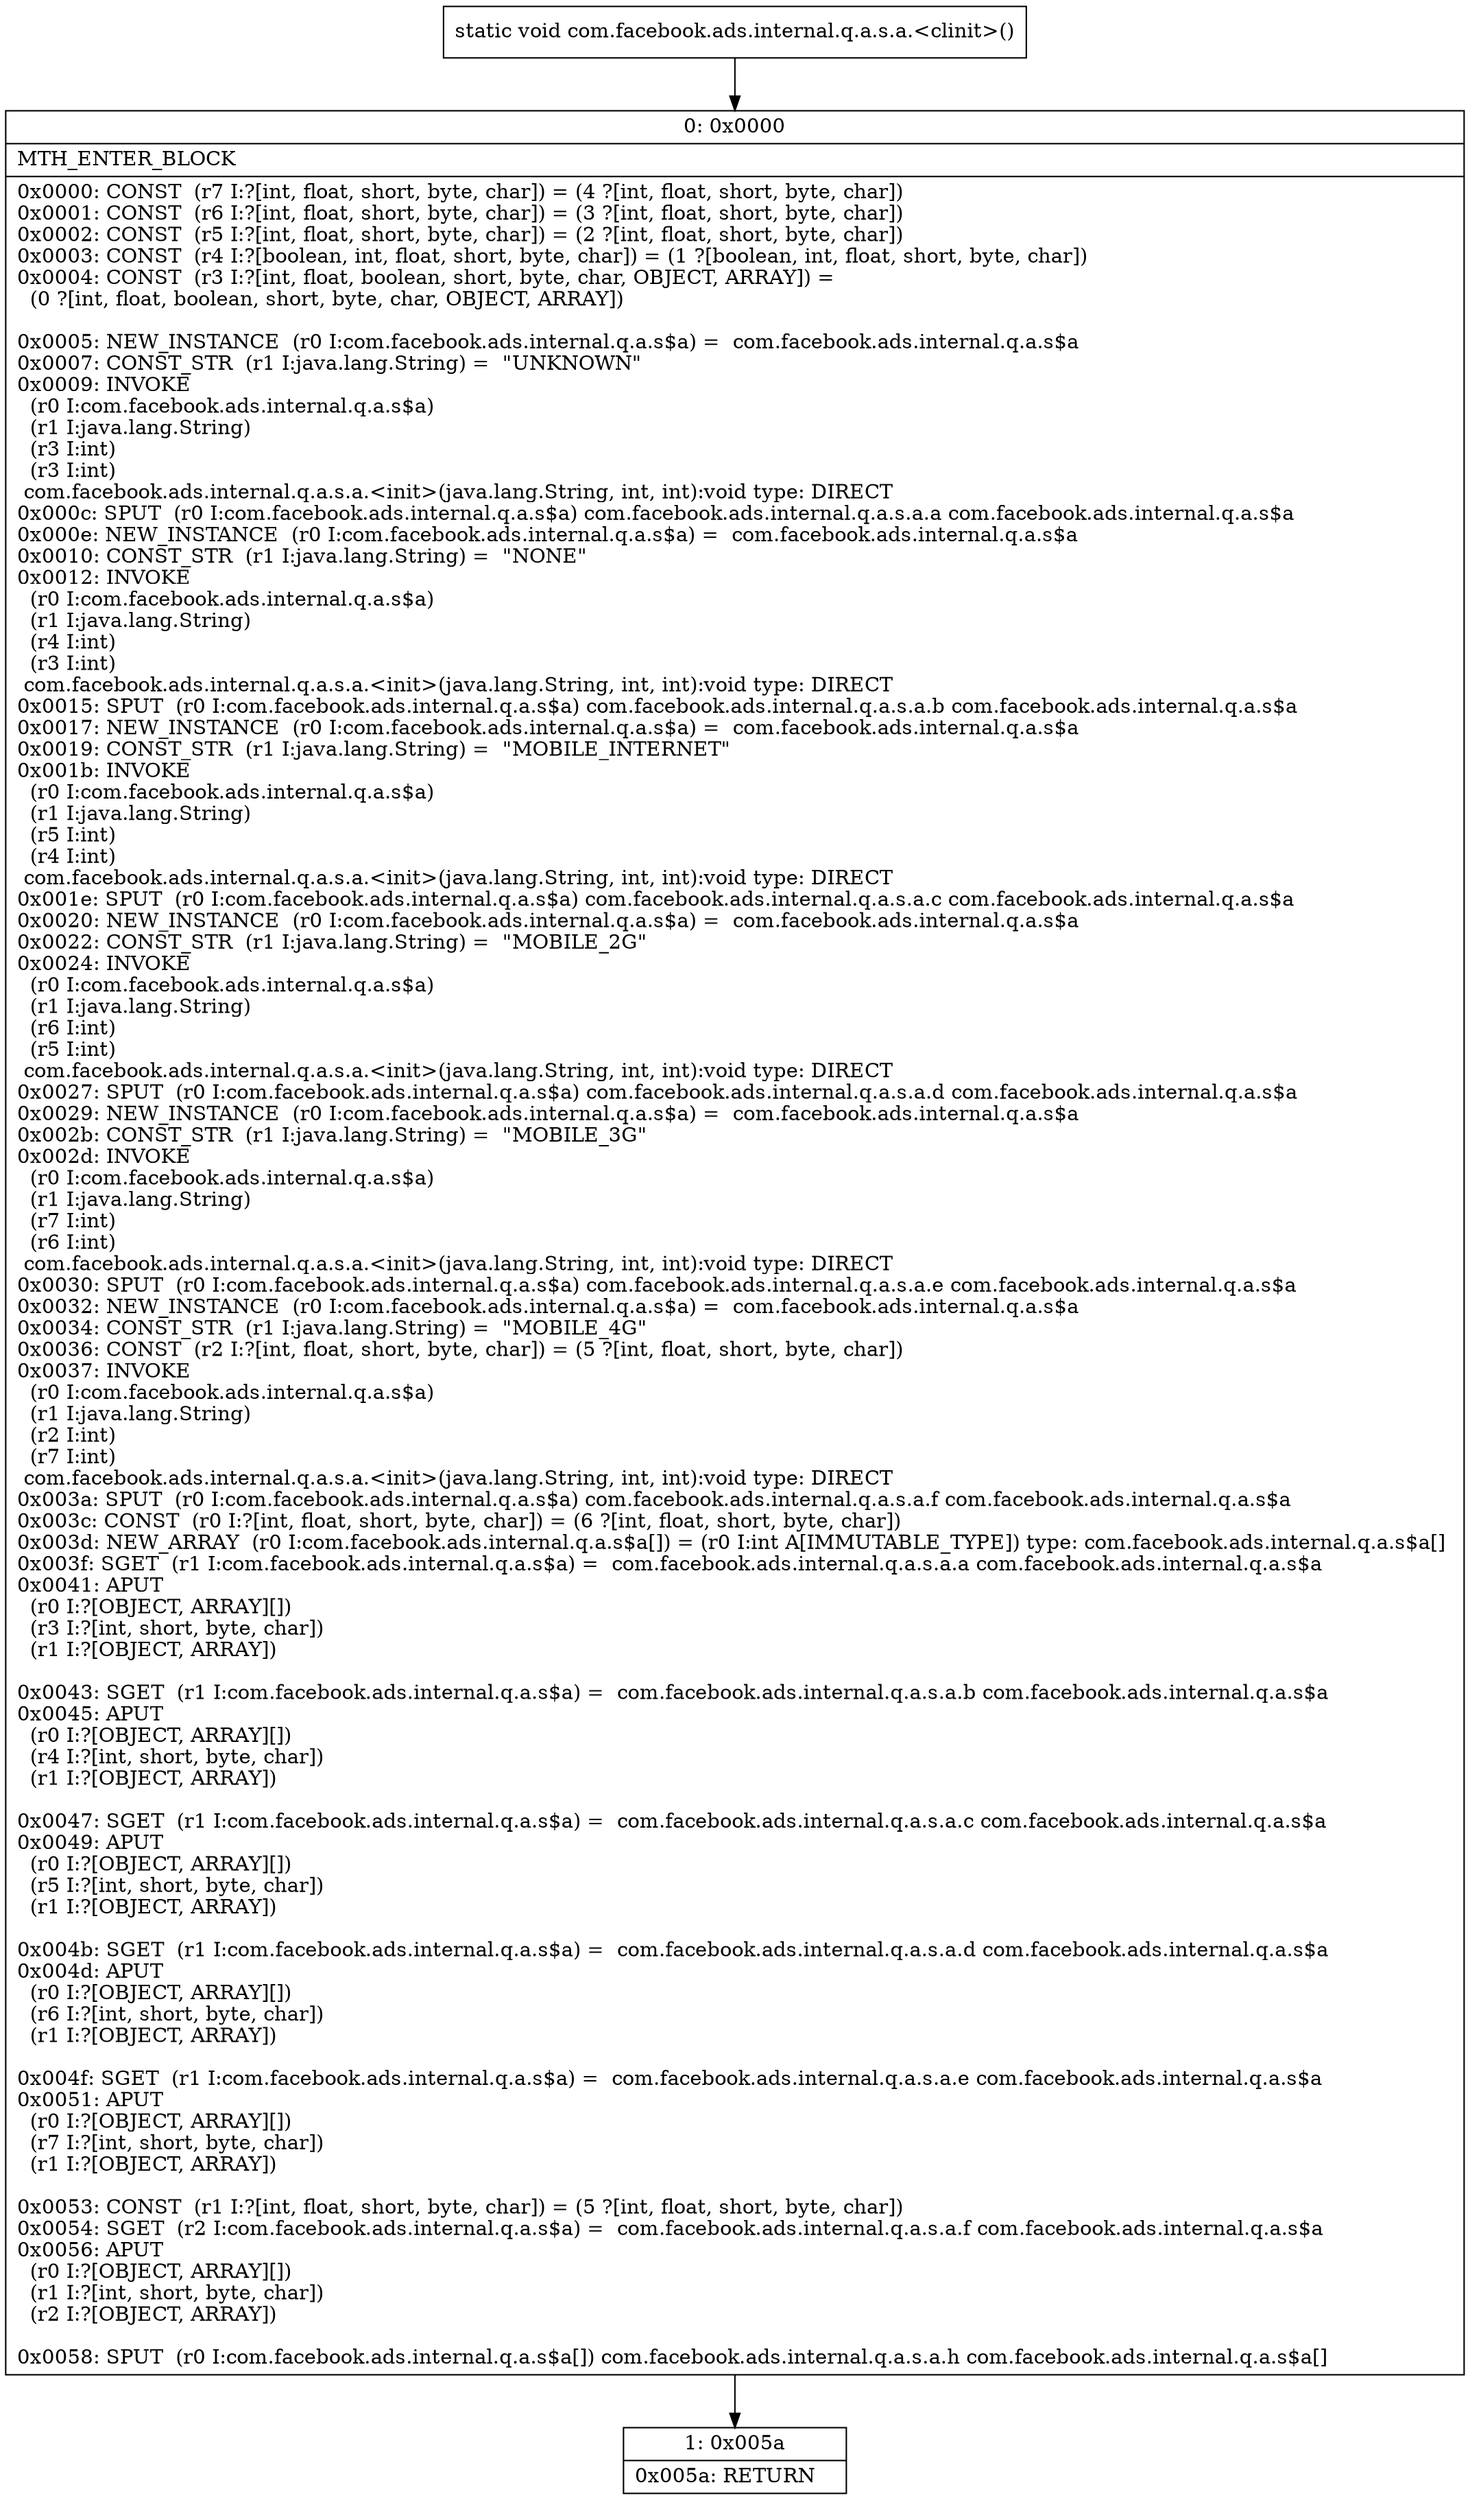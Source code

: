 digraph "CFG forcom.facebook.ads.internal.q.a.s.a.\<clinit\>()V" {
Node_0 [shape=record,label="{0\:\ 0x0000|MTH_ENTER_BLOCK\l|0x0000: CONST  (r7 I:?[int, float, short, byte, char]) = (4 ?[int, float, short, byte, char]) \l0x0001: CONST  (r6 I:?[int, float, short, byte, char]) = (3 ?[int, float, short, byte, char]) \l0x0002: CONST  (r5 I:?[int, float, short, byte, char]) = (2 ?[int, float, short, byte, char]) \l0x0003: CONST  (r4 I:?[boolean, int, float, short, byte, char]) = (1 ?[boolean, int, float, short, byte, char]) \l0x0004: CONST  (r3 I:?[int, float, boolean, short, byte, char, OBJECT, ARRAY]) = \l  (0 ?[int, float, boolean, short, byte, char, OBJECT, ARRAY])\l \l0x0005: NEW_INSTANCE  (r0 I:com.facebook.ads.internal.q.a.s$a) =  com.facebook.ads.internal.q.a.s$a \l0x0007: CONST_STR  (r1 I:java.lang.String) =  \"UNKNOWN\" \l0x0009: INVOKE  \l  (r0 I:com.facebook.ads.internal.q.a.s$a)\l  (r1 I:java.lang.String)\l  (r3 I:int)\l  (r3 I:int)\l com.facebook.ads.internal.q.a.s.a.\<init\>(java.lang.String, int, int):void type: DIRECT \l0x000c: SPUT  (r0 I:com.facebook.ads.internal.q.a.s$a) com.facebook.ads.internal.q.a.s.a.a com.facebook.ads.internal.q.a.s$a \l0x000e: NEW_INSTANCE  (r0 I:com.facebook.ads.internal.q.a.s$a) =  com.facebook.ads.internal.q.a.s$a \l0x0010: CONST_STR  (r1 I:java.lang.String) =  \"NONE\" \l0x0012: INVOKE  \l  (r0 I:com.facebook.ads.internal.q.a.s$a)\l  (r1 I:java.lang.String)\l  (r4 I:int)\l  (r3 I:int)\l com.facebook.ads.internal.q.a.s.a.\<init\>(java.lang.String, int, int):void type: DIRECT \l0x0015: SPUT  (r0 I:com.facebook.ads.internal.q.a.s$a) com.facebook.ads.internal.q.a.s.a.b com.facebook.ads.internal.q.a.s$a \l0x0017: NEW_INSTANCE  (r0 I:com.facebook.ads.internal.q.a.s$a) =  com.facebook.ads.internal.q.a.s$a \l0x0019: CONST_STR  (r1 I:java.lang.String) =  \"MOBILE_INTERNET\" \l0x001b: INVOKE  \l  (r0 I:com.facebook.ads.internal.q.a.s$a)\l  (r1 I:java.lang.String)\l  (r5 I:int)\l  (r4 I:int)\l com.facebook.ads.internal.q.a.s.a.\<init\>(java.lang.String, int, int):void type: DIRECT \l0x001e: SPUT  (r0 I:com.facebook.ads.internal.q.a.s$a) com.facebook.ads.internal.q.a.s.a.c com.facebook.ads.internal.q.a.s$a \l0x0020: NEW_INSTANCE  (r0 I:com.facebook.ads.internal.q.a.s$a) =  com.facebook.ads.internal.q.a.s$a \l0x0022: CONST_STR  (r1 I:java.lang.String) =  \"MOBILE_2G\" \l0x0024: INVOKE  \l  (r0 I:com.facebook.ads.internal.q.a.s$a)\l  (r1 I:java.lang.String)\l  (r6 I:int)\l  (r5 I:int)\l com.facebook.ads.internal.q.a.s.a.\<init\>(java.lang.String, int, int):void type: DIRECT \l0x0027: SPUT  (r0 I:com.facebook.ads.internal.q.a.s$a) com.facebook.ads.internal.q.a.s.a.d com.facebook.ads.internal.q.a.s$a \l0x0029: NEW_INSTANCE  (r0 I:com.facebook.ads.internal.q.a.s$a) =  com.facebook.ads.internal.q.a.s$a \l0x002b: CONST_STR  (r1 I:java.lang.String) =  \"MOBILE_3G\" \l0x002d: INVOKE  \l  (r0 I:com.facebook.ads.internal.q.a.s$a)\l  (r1 I:java.lang.String)\l  (r7 I:int)\l  (r6 I:int)\l com.facebook.ads.internal.q.a.s.a.\<init\>(java.lang.String, int, int):void type: DIRECT \l0x0030: SPUT  (r0 I:com.facebook.ads.internal.q.a.s$a) com.facebook.ads.internal.q.a.s.a.e com.facebook.ads.internal.q.a.s$a \l0x0032: NEW_INSTANCE  (r0 I:com.facebook.ads.internal.q.a.s$a) =  com.facebook.ads.internal.q.a.s$a \l0x0034: CONST_STR  (r1 I:java.lang.String) =  \"MOBILE_4G\" \l0x0036: CONST  (r2 I:?[int, float, short, byte, char]) = (5 ?[int, float, short, byte, char]) \l0x0037: INVOKE  \l  (r0 I:com.facebook.ads.internal.q.a.s$a)\l  (r1 I:java.lang.String)\l  (r2 I:int)\l  (r7 I:int)\l com.facebook.ads.internal.q.a.s.a.\<init\>(java.lang.String, int, int):void type: DIRECT \l0x003a: SPUT  (r0 I:com.facebook.ads.internal.q.a.s$a) com.facebook.ads.internal.q.a.s.a.f com.facebook.ads.internal.q.a.s$a \l0x003c: CONST  (r0 I:?[int, float, short, byte, char]) = (6 ?[int, float, short, byte, char]) \l0x003d: NEW_ARRAY  (r0 I:com.facebook.ads.internal.q.a.s$a[]) = (r0 I:int A[IMMUTABLE_TYPE]) type: com.facebook.ads.internal.q.a.s$a[] \l0x003f: SGET  (r1 I:com.facebook.ads.internal.q.a.s$a) =  com.facebook.ads.internal.q.a.s.a.a com.facebook.ads.internal.q.a.s$a \l0x0041: APUT  \l  (r0 I:?[OBJECT, ARRAY][])\l  (r3 I:?[int, short, byte, char])\l  (r1 I:?[OBJECT, ARRAY])\l \l0x0043: SGET  (r1 I:com.facebook.ads.internal.q.a.s$a) =  com.facebook.ads.internal.q.a.s.a.b com.facebook.ads.internal.q.a.s$a \l0x0045: APUT  \l  (r0 I:?[OBJECT, ARRAY][])\l  (r4 I:?[int, short, byte, char])\l  (r1 I:?[OBJECT, ARRAY])\l \l0x0047: SGET  (r1 I:com.facebook.ads.internal.q.a.s$a) =  com.facebook.ads.internal.q.a.s.a.c com.facebook.ads.internal.q.a.s$a \l0x0049: APUT  \l  (r0 I:?[OBJECT, ARRAY][])\l  (r5 I:?[int, short, byte, char])\l  (r1 I:?[OBJECT, ARRAY])\l \l0x004b: SGET  (r1 I:com.facebook.ads.internal.q.a.s$a) =  com.facebook.ads.internal.q.a.s.a.d com.facebook.ads.internal.q.a.s$a \l0x004d: APUT  \l  (r0 I:?[OBJECT, ARRAY][])\l  (r6 I:?[int, short, byte, char])\l  (r1 I:?[OBJECT, ARRAY])\l \l0x004f: SGET  (r1 I:com.facebook.ads.internal.q.a.s$a) =  com.facebook.ads.internal.q.a.s.a.e com.facebook.ads.internal.q.a.s$a \l0x0051: APUT  \l  (r0 I:?[OBJECT, ARRAY][])\l  (r7 I:?[int, short, byte, char])\l  (r1 I:?[OBJECT, ARRAY])\l \l0x0053: CONST  (r1 I:?[int, float, short, byte, char]) = (5 ?[int, float, short, byte, char]) \l0x0054: SGET  (r2 I:com.facebook.ads.internal.q.a.s$a) =  com.facebook.ads.internal.q.a.s.a.f com.facebook.ads.internal.q.a.s$a \l0x0056: APUT  \l  (r0 I:?[OBJECT, ARRAY][])\l  (r1 I:?[int, short, byte, char])\l  (r2 I:?[OBJECT, ARRAY])\l \l0x0058: SPUT  (r0 I:com.facebook.ads.internal.q.a.s$a[]) com.facebook.ads.internal.q.a.s.a.h com.facebook.ads.internal.q.a.s$a[] \l}"];
Node_1 [shape=record,label="{1\:\ 0x005a|0x005a: RETURN   \l}"];
MethodNode[shape=record,label="{static void com.facebook.ads.internal.q.a.s.a.\<clinit\>() }"];
MethodNode -> Node_0;
Node_0 -> Node_1;
}

